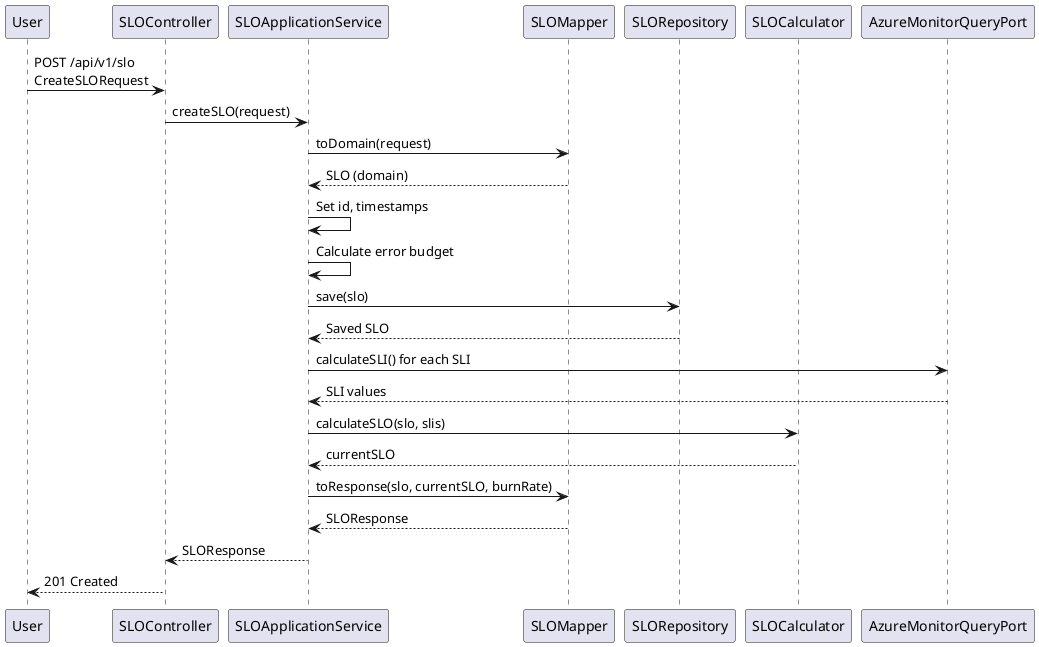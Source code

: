 @startuml Create SLO Flow
participant "User" as User
participant "SLOController" as Controller
participant "SLOApplicationService" as Service
participant "SLOMapper" as Mapper
participant "SLORepository" as Repo
participant "SLOCalculator" as Calculator
participant "AzureMonitorQueryPort" as Monitor

User -> Controller: POST /api/v1/slo\nCreateSLORequest
Controller -> Service: createSLO(request)

Service -> Mapper: toDomain(request)
Mapper --> Service: SLO (domain)

Service -> Service: Set id, timestamps
Service -> Service: Calculate error budget

Service -> Repo: save(slo)
Repo --> Service: Saved SLO

Service -> Monitor: calculateSLI() for each SLI
Monitor --> Service: SLI values

Service -> Calculator: calculateSLO(slo, slis)
Calculator --> Service: currentSLO

Service -> Mapper: toResponse(slo, currentSLO, burnRate)
Mapper --> Service: SLOResponse

Service --> Controller: SLOResponse
Controller --> User: 201 Created
@enduml

